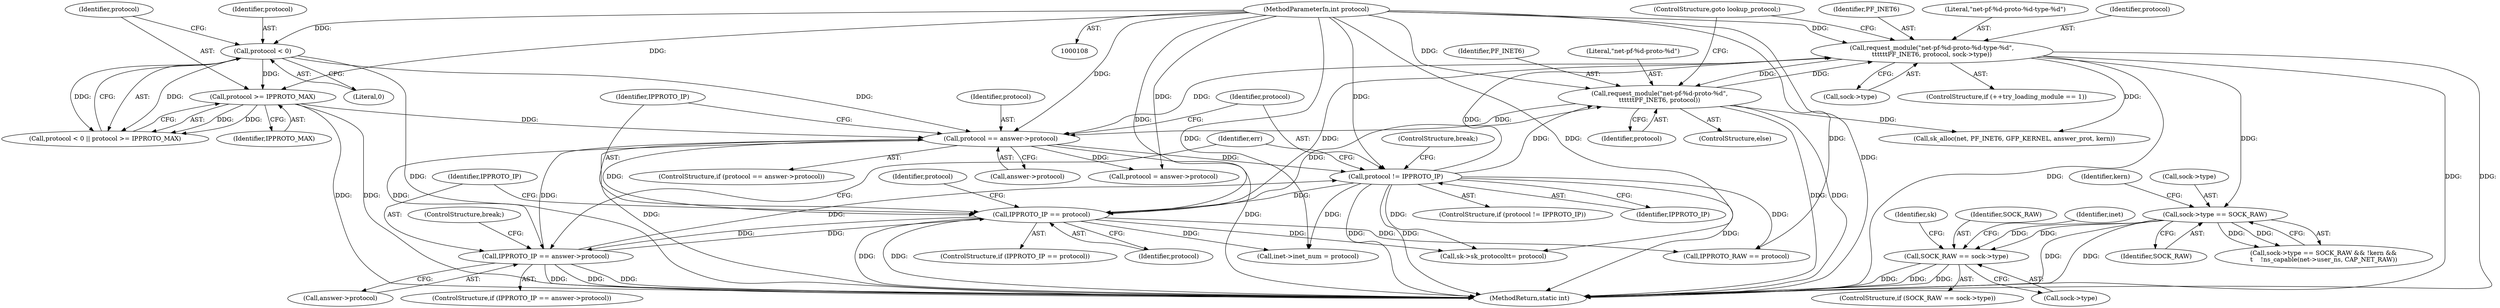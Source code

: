 digraph "0_linux_79462ad02e861803b3840cc782248c7359451cd9_2@pointer" {
"1000300" [label="(Call,SOCK_RAW == sock->type)"];
"1000217" [label="(Call,sock->type == SOCK_RAW)"];
"1000196" [label="(Call,request_module(\"net-pf-%d-proto-%d-type-%d\",\n\t\t\t\t\t\tPF_INET6, protocol, sock->type))"];
"1000204" [label="(Call,request_module(\"net-pf-%d-proto-%d\",\n\t\t\t\t\t\tPF_INET6, protocol))"];
"1000154" [label="(Call,protocol != IPPROTO_IP)"];
"1000147" [label="(Call,protocol == answer->protocol)"];
"1000127" [label="(Call,protocol < 0)"];
"1000111" [label="(MethodParameterIn,int protocol)"];
"1000130" [label="(Call,protocol >= IPPROTO_MAX)"];
"1000172" [label="(Call,IPPROTO_IP == answer->protocol)"];
"1000161" [label="(Call,IPPROTO_IP == protocol)"];
"1000157" [label="(ControlStructure,break;)"];
"1000154" [label="(Call,protocol != IPPROTO_IP)"];
"1000162" [label="(Identifier,IPPROTO_IP)"];
"1000200" [label="(Call,sock->type)"];
"1000153" [label="(ControlStructure,if (protocol != IPPROTO_IP))"];
"1000330" [label="(Call,sk->sk_protocol\t\t= protocol)"];
"1000156" [label="(Identifier,IPPROTO_IP)"];
"1000163" [label="(Identifier,protocol)"];
"1000155" [label="(Identifier,protocol)"];
"1000173" [label="(Identifier,IPPROTO_IP)"];
"1000261" [label="(Call,sk_alloc(net, PF_INET6, GFP_KERNEL, answer_prot, kern))"];
"1000203" [label="(ControlStructure,else)"];
"1000161" [label="(Call,IPPROTO_IP == protocol)"];
"1000300" [label="(Call,SOCK_RAW == sock->type)"];
"1000312" [label="(Call,IPPROTO_RAW == protocol)"];
"1000129" [label="(Literal,0)"];
"1000301" [label="(Identifier,SOCK_RAW)"];
"1000177" [label="(ControlStructure,break;)"];
"1000308" [label="(Identifier,inet)"];
"1000206" [label="(Identifier,PF_INET6)"];
"1000216" [label="(Call,sock->type == SOCK_RAW && !kern &&\n\t    !ns_capable(net->user_ns, CAP_NET_RAW))"];
"1000147" [label="(Call,protocol == answer->protocol)"];
"1000111" [label="(MethodParameterIn,int protocol)"];
"1000174" [label="(Call,answer->protocol)"];
"1000160" [label="(ControlStructure,if (IPPROTO_IP == protocol))"];
"1000165" [label="(Call,protocol = answer->protocol)"];
"1000131" [label="(Identifier,protocol)"];
"1000198" [label="(Identifier,PF_INET6)"];
"1000221" [label="(Identifier,SOCK_RAW)"];
"1000197" [label="(Literal,\"net-pf-%d-proto-%d-type-%d\")"];
"1000149" [label="(Call,answer->protocol)"];
"1000128" [label="(Identifier,protocol)"];
"1000207" [label="(Identifier,protocol)"];
"1000126" [label="(Call,protocol < 0 || protocol >= IPPROTO_MAX)"];
"1000196" [label="(Call,request_module(\"net-pf-%d-proto-%d-type-%d\",\n\t\t\t\t\t\tPF_INET6, protocol, sock->type))"];
"1000199" [label="(Identifier,protocol)"];
"1000132" [label="(Identifier,IPPROTO_MAX)"];
"1000306" [label="(Call,inet->inet_num = protocol)"];
"1000204" [label="(Call,request_module(\"net-pf-%d-proto-%d\",\n\t\t\t\t\t\tPF_INET6, protocol))"];
"1000127" [label="(Call,protocol < 0)"];
"1000217" [label="(Call,sock->type == SOCK_RAW)"];
"1000191" [label="(ControlStructure,if (++try_loading_module == 1))"];
"1000148" [label="(Identifier,protocol)"];
"1000224" [label="(Identifier,kern)"];
"1000322" [label="(Identifier,sk)"];
"1000146" [label="(ControlStructure,if (protocol == answer->protocol))"];
"1000171" [label="(ControlStructure,if (IPPROTO_IP == answer->protocol))"];
"1000130" [label="(Call,protocol >= IPPROTO_MAX)"];
"1000166" [label="(Identifier,protocol)"];
"1000302" [label="(Call,sock->type)"];
"1000299" [label="(ControlStructure,if (SOCK_RAW == sock->type))"];
"1000218" [label="(Call,sock->type)"];
"1000208" [label="(ControlStructure,goto lookup_protocol;)"];
"1000179" [label="(Identifier,err)"];
"1000205" [label="(Literal,\"net-pf-%d-proto-%d\")"];
"1000172" [label="(Call,IPPROTO_IP == answer->protocol)"];
"1000480" [label="(MethodReturn,static int)"];
"1000300" -> "1000299"  [label="AST: "];
"1000300" -> "1000302"  [label="CFG: "];
"1000301" -> "1000300"  [label="AST: "];
"1000302" -> "1000300"  [label="AST: "];
"1000308" -> "1000300"  [label="CFG: "];
"1000322" -> "1000300"  [label="CFG: "];
"1000300" -> "1000480"  [label="DDG: "];
"1000300" -> "1000480"  [label="DDG: "];
"1000300" -> "1000480"  [label="DDG: "];
"1000217" -> "1000300"  [label="DDG: "];
"1000217" -> "1000300"  [label="DDG: "];
"1000217" -> "1000216"  [label="AST: "];
"1000217" -> "1000221"  [label="CFG: "];
"1000218" -> "1000217"  [label="AST: "];
"1000221" -> "1000217"  [label="AST: "];
"1000224" -> "1000217"  [label="CFG: "];
"1000216" -> "1000217"  [label="CFG: "];
"1000217" -> "1000480"  [label="DDG: "];
"1000217" -> "1000480"  [label="DDG: "];
"1000217" -> "1000216"  [label="DDG: "];
"1000217" -> "1000216"  [label="DDG: "];
"1000196" -> "1000217"  [label="DDG: "];
"1000196" -> "1000191"  [label="AST: "];
"1000196" -> "1000200"  [label="CFG: "];
"1000197" -> "1000196"  [label="AST: "];
"1000198" -> "1000196"  [label="AST: "];
"1000199" -> "1000196"  [label="AST: "];
"1000200" -> "1000196"  [label="AST: "];
"1000208" -> "1000196"  [label="CFG: "];
"1000196" -> "1000480"  [label="DDG: "];
"1000196" -> "1000480"  [label="DDG: "];
"1000196" -> "1000480"  [label="DDG: "];
"1000196" -> "1000147"  [label="DDG: "];
"1000204" -> "1000196"  [label="DDG: "];
"1000154" -> "1000196"  [label="DDG: "];
"1000161" -> "1000196"  [label="DDG: "];
"1000111" -> "1000196"  [label="DDG: "];
"1000196" -> "1000204"  [label="DDG: "];
"1000196" -> "1000261"  [label="DDG: "];
"1000204" -> "1000203"  [label="AST: "];
"1000204" -> "1000207"  [label="CFG: "];
"1000205" -> "1000204"  [label="AST: "];
"1000206" -> "1000204"  [label="AST: "];
"1000207" -> "1000204"  [label="AST: "];
"1000208" -> "1000204"  [label="CFG: "];
"1000204" -> "1000480"  [label="DDG: "];
"1000204" -> "1000480"  [label="DDG: "];
"1000204" -> "1000147"  [label="DDG: "];
"1000154" -> "1000204"  [label="DDG: "];
"1000161" -> "1000204"  [label="DDG: "];
"1000111" -> "1000204"  [label="DDG: "];
"1000204" -> "1000261"  [label="DDG: "];
"1000154" -> "1000153"  [label="AST: "];
"1000154" -> "1000156"  [label="CFG: "];
"1000155" -> "1000154"  [label="AST: "];
"1000156" -> "1000154"  [label="AST: "];
"1000157" -> "1000154"  [label="CFG: "];
"1000179" -> "1000154"  [label="CFG: "];
"1000154" -> "1000480"  [label="DDG: "];
"1000154" -> "1000480"  [label="DDG: "];
"1000154" -> "1000480"  [label="DDG: "];
"1000147" -> "1000154"  [label="DDG: "];
"1000111" -> "1000154"  [label="DDG: "];
"1000172" -> "1000154"  [label="DDG: "];
"1000154" -> "1000161"  [label="DDG: "];
"1000154" -> "1000306"  [label="DDG: "];
"1000154" -> "1000312"  [label="DDG: "];
"1000154" -> "1000330"  [label="DDG: "];
"1000147" -> "1000146"  [label="AST: "];
"1000147" -> "1000149"  [label="CFG: "];
"1000148" -> "1000147"  [label="AST: "];
"1000149" -> "1000147"  [label="AST: "];
"1000155" -> "1000147"  [label="CFG: "];
"1000162" -> "1000147"  [label="CFG: "];
"1000147" -> "1000480"  [label="DDG: "];
"1000147" -> "1000480"  [label="DDG: "];
"1000127" -> "1000147"  [label="DDG: "];
"1000130" -> "1000147"  [label="DDG: "];
"1000111" -> "1000147"  [label="DDG: "];
"1000172" -> "1000147"  [label="DDG: "];
"1000147" -> "1000161"  [label="DDG: "];
"1000147" -> "1000165"  [label="DDG: "];
"1000147" -> "1000172"  [label="DDG: "];
"1000127" -> "1000126"  [label="AST: "];
"1000127" -> "1000129"  [label="CFG: "];
"1000128" -> "1000127"  [label="AST: "];
"1000129" -> "1000127"  [label="AST: "];
"1000131" -> "1000127"  [label="CFG: "];
"1000126" -> "1000127"  [label="CFG: "];
"1000127" -> "1000480"  [label="DDG: "];
"1000127" -> "1000126"  [label="DDG: "];
"1000127" -> "1000126"  [label="DDG: "];
"1000111" -> "1000127"  [label="DDG: "];
"1000127" -> "1000130"  [label="DDG: "];
"1000111" -> "1000108"  [label="AST: "];
"1000111" -> "1000480"  [label="DDG: "];
"1000111" -> "1000130"  [label="DDG: "];
"1000111" -> "1000161"  [label="DDG: "];
"1000111" -> "1000165"  [label="DDG: "];
"1000111" -> "1000306"  [label="DDG: "];
"1000111" -> "1000312"  [label="DDG: "];
"1000111" -> "1000330"  [label="DDG: "];
"1000130" -> "1000126"  [label="AST: "];
"1000130" -> "1000132"  [label="CFG: "];
"1000131" -> "1000130"  [label="AST: "];
"1000132" -> "1000130"  [label="AST: "];
"1000126" -> "1000130"  [label="CFG: "];
"1000130" -> "1000480"  [label="DDG: "];
"1000130" -> "1000480"  [label="DDG: "];
"1000130" -> "1000126"  [label="DDG: "];
"1000130" -> "1000126"  [label="DDG: "];
"1000172" -> "1000171"  [label="AST: "];
"1000172" -> "1000174"  [label="CFG: "];
"1000173" -> "1000172"  [label="AST: "];
"1000174" -> "1000172"  [label="AST: "];
"1000177" -> "1000172"  [label="CFG: "];
"1000179" -> "1000172"  [label="CFG: "];
"1000172" -> "1000480"  [label="DDG: "];
"1000172" -> "1000480"  [label="DDG: "];
"1000172" -> "1000480"  [label="DDG: "];
"1000172" -> "1000161"  [label="DDG: "];
"1000161" -> "1000172"  [label="DDG: "];
"1000161" -> "1000160"  [label="AST: "];
"1000161" -> "1000163"  [label="CFG: "];
"1000162" -> "1000161"  [label="AST: "];
"1000163" -> "1000161"  [label="AST: "];
"1000166" -> "1000161"  [label="CFG: "];
"1000173" -> "1000161"  [label="CFG: "];
"1000161" -> "1000480"  [label="DDG: "];
"1000161" -> "1000480"  [label="DDG: "];
"1000161" -> "1000306"  [label="DDG: "];
"1000161" -> "1000312"  [label="DDG: "];
"1000161" -> "1000330"  [label="DDG: "];
}
